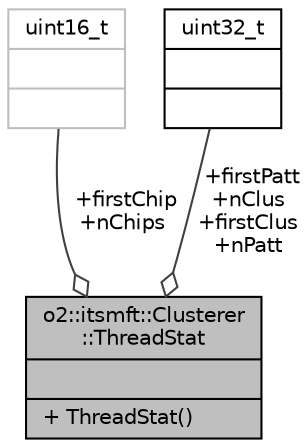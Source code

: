 digraph "o2::itsmft::Clusterer::ThreadStat"
{
 // INTERACTIVE_SVG=YES
  bgcolor="transparent";
  edge [fontname="Helvetica",fontsize="10",labelfontname="Helvetica",labelfontsize="10"];
  node [fontname="Helvetica",fontsize="10",shape=record];
  Node1 [label="{o2::itsmft::Clusterer\l::ThreadStat\n||+ ThreadStat()\l}",height=0.2,width=0.4,color="black", fillcolor="grey75", style="filled", fontcolor="black"];
  Node2 -> Node1 [color="grey25",fontsize="10",style="solid",label=" +firstChip\n+nChips" ,arrowhead="odiamond",fontname="Helvetica"];
  Node2 [label="{uint16_t\n||}",height=0.2,width=0.4,color="grey75"];
  Node3 -> Node1 [color="grey25",fontsize="10",style="solid",label=" +firstPatt\n+nClus\n+firstClus\n+nPatt" ,arrowhead="odiamond",fontname="Helvetica"];
  Node3 [label="{uint32_t\n||}",height=0.2,width=0.4,color="black",URL="$d3/d87/classuint32__t.html"];
}

